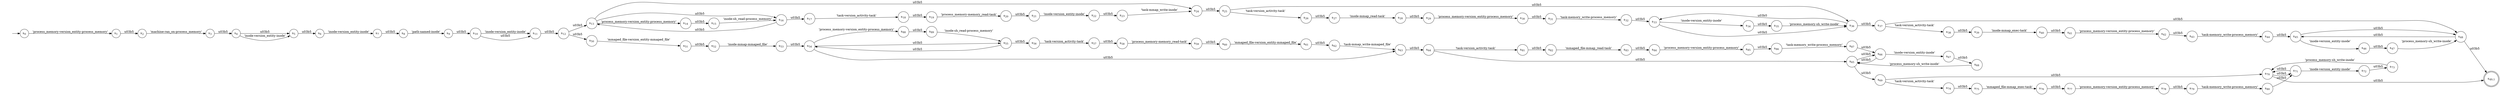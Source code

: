 digraph NFA {
    rankdir = LR;
    I [style = invis];
    I -> S0;
    S0 [label = <s<sub>0</sub>>, shape = circle];
    S1 [label = <s<sub>1</sub>>, shape = circle];
    S2 [label = <s<sub>2</sub>>, shape = circle];
    S3 [label = <s<sub>3</sub>>, shape = circle];
    S4 [label = <s<sub>4</sub>>, shape = circle];
    S5 [label = <s<sub>5</sub>>, shape = circle];
    S6 [label = <s<sub>6</sub>>, shape = circle];
    S7 [label = <s<sub>7</sub>>, shape = circle];
    S8 [label = <s<sub>8</sub>>, shape = circle];
    S9 [label = <s<sub>9</sub>>, shape = circle];
    S10 [label = <s<sub>10</sub>>, shape = circle];
    S11 [label = <s<sub>11</sub>>, shape = circle];
    S12 [label = <s<sub>12</sub>>, shape = circle];
    S13 [label = <s<sub>13</sub>>, shape = circle];
    S14 [label = <s<sub>14</sub>>, shape = circle];
    S15 [label = <s<sub>15</sub>>, shape = circle];
    S16 [label = <s<sub>16</sub>>, shape = circle];
    S17 [label = <s<sub>17</sub>>, shape = circle];
    S18 [label = <s<sub>18</sub>>, shape = circle];
    S19 [label = <s<sub>19</sub>>, shape = circle];
    S20 [label = <s<sub>20</sub>>, shape = circle];
    S21 [label = <s<sub>21</sub>>, shape = circle];
    S22 [label = <s<sub>22</sub>>, shape = circle];
    S23 [label = <s<sub>23</sub>>, shape = circle];
    S24 [label = <s<sub>24</sub>>, shape = circle];
    S25 [label = <s<sub>25</sub>>, shape = circle];
    S26 [label = <s<sub>26</sub>>, shape = circle];
    S27 [label = <s<sub>27</sub>>, shape = circle];
    S28 [label = <s<sub>28</sub>>, shape = circle];
    S29 [label = <s<sub>29</sub>>, shape = circle];
    S30 [label = <s<sub>30</sub>>, shape = circle];
    S31 [label = <s<sub>31</sub>>, shape = circle];
    S32 [label = <s<sub>32</sub>>, shape = circle];
    S33 [label = <s<sub>33</sub>>, shape = circle];
    S34 [label = <s<sub>34</sub>>, shape = circle];
    S35 [label = <s<sub>35</sub>>, shape = circle];
    S36 [label = <s<sub>36</sub>>, shape = circle];
    S37 [label = <s<sub>37</sub>>, shape = circle];
    S38 [label = <s<sub>38</sub>>, shape = circle];
    S39 [label = <s<sub>39</sub>>, shape = circle];
    S40 [label = <s<sub>40</sub>>, shape = circle];
    S41 [label = <s<sub>41</sub>>, shape = circle];
    S42 [label = <s<sub>42</sub>>, shape = circle];
    S43 [label = <s<sub>43</sub>>, shape = circle];
    S44 [label = <s<sub>44</sub>>, shape = circle];
    S45 [label = <s<sub>45</sub>>, shape = circle];
    S46 [label = <s<sub>46</sub>>, shape = circle];
    S47 [label = <s<sub>47</sub>>, shape = circle];
    S48 [label = <s<sub>48</sub>>, shape = circle];
    S48 -> S45 [label = "\u03b5"];
    S49 [label = <s<sub>49,1</sub>>, shape = circle, peripheries = 2];
    S48 -> S49 [label = "\u03b5"];
    S47 -> S48 [label = "'process_memory-sh_write-inode'"];
    S46 -> S47 [label = "\u03b5"];
    S45 -> S46 [label = "'inode-version_entity-inode'"];
    S45 -> S48 [label = "\u03b5"];
    S44 -> S45 [label = "\u03b5"];
    S43 -> S44 [label = "'task-memory_write-process_memory'"];
    S42 -> S43 [label = "\u03b5"];
    S41 -> S42 [label = "'process_memory-version_entity-process_memory'"];
    S40 -> S41 [label = "\u03b5"];
    S39 -> S40 [label = "'inode-mmap_exec-task'"];
    S38 -> S39 [label = "\u03b5"];
    S37 -> S38 [label = "'task-version_activity-task'"];
    S37 -> S48 [label = "\u03b5"];
    S36 -> S37 [label = "\u03b5"];
    S36 -> S33 [label = "\u03b5"];
    S35 -> S36 [label = "'process_memory-sh_write-inode'"];
    S34 -> S35 [label = "\u03b5"];
    S33 -> S34 [label = "'inode-version_entity-inode'"];
    S33 -> S36 [label = "\u03b5"];
    S32 -> S33 [label = "\u03b5"];
    S31 -> S32 [label = "'task-memory_write-process_memory'"];
    S30 -> S31 [label = "\u03b5"];
    S29 -> S30 [label = "'process_memory-version_entity-process_memory'"];
    S28 -> S29 [label = "\u03b5"];
    S27 -> S28 [label = "'inode-mmap_read-task'"];
    S26 -> S27 [label = "\u03b5"];
    S25 -> S26 [label = "'task-version_activity-task'"];
    S25 -> S36 [label = "\u03b5"];
    S24 -> S25 [label = "\u03b5"];
    S23 -> S24 [label = "'task-mmap_write-inode'"];
    S22 -> S23 [label = "\u03b5"];
    S21 -> S22 [label = "'inode-version_entity-inode'"];
    S20 -> S21 [label = "\u03b5"];
    S19 -> S20 [label = "'process_memory-memory_read-task'"];
    S18 -> S19 [label = "\u03b5"];
    S17 -> S18 [label = "'task-version_activity-task'"];
    S16 -> S17 [label = "\u03b5"];
    S16 -> S13 [label = "\u03b5"];
    S15 -> S16 [label = "'inode-sh_read-process_memory'"];
    S14 -> S15 [label = "\u03b5"];
    S13 -> S14 [label = "'process_memory-version_entity-process_memory'"];
    S13 -> S16 [label = "\u03b5"];
    S13 -> S24 [label = "\u03b5"];
    S12 -> S13 [label = "\u03b5"];
    S50 [label = <s<sub>50</sub>>, shape = circle];
    S51 [label = <s<sub>51</sub>>, shape = circle];
    S52 [label = <s<sub>52</sub>>, shape = circle];
    S53 [label = <s<sub>53</sub>>, shape = circle];
    S54 [label = <s<sub>54</sub>>, shape = circle];
    S55 [label = <s<sub>55</sub>>, shape = circle];
    S55 -> S54 [label = "\u03b5"];
    S56 [label = <s<sub>56</sub>>, shape = circle];
    S57 [label = <s<sub>57</sub>>, shape = circle];
    S58 [label = <s<sub>58</sub>>, shape = circle];
    S59 [label = <s<sub>59</sub>>, shape = circle];
    S60 [label = <s<sub>60</sub>>, shape = circle];
    S61 [label = <s<sub>61</sub>>, shape = circle];
    S62 [label = <s<sub>62</sub>>, shape = circle];
    S63 [label = <s<sub>63</sub>>, shape = circle];
    S64 [label = <s<sub>64</sub>>, shape = circle];
    S65 [label = <s<sub>65</sub>>, shape = circle];
    S66 [label = <s<sub>66</sub>>, shape = circle];
    S66 -> S65 [label = "\u03b5"];
    S67 [label = <s<sub>67</sub>>, shape = circle];
    S68 [label = <s<sub>68</sub>>, shape = circle];
    S68 -> S65 [label = "'process_memory-sh_write-inode'"];
    S67 -> S68 [label = "\u03b5"];
    S66 -> S67 [label = "'inode-version_entity-inode'"];
    S65 -> S66 [label = "\u03b5"];
    S69 [label = <s<sub>69</sub>>, shape = circle];
    S70 [label = <s<sub>70</sub>>, shape = circle];
    S71 [label = <s<sub>71</sub>>, shape = circle];
    S71 -> S70 [label = "\u03b5"];
    S72 [label = <s<sub>72</sub>>, shape = circle];
    S73 [label = <s<sub>73</sub>>, shape = circle];
    S73 -> S70 [label = "'process_memory-sh_write-inode'"];
    S72 -> S73 [label = "\u03b5"];
    S71 -> S72 [label = "'inode-version_entity-inode'"];
    S70 -> S71 [label = "\u03b5"];
    S70 -> S49 [label = "\u03b5"];
    S69 -> S70 [label = "\u03b5"];
    S74 [label = <s<sub>74</sub>>, shape = circle];
    S75 [label = <s<sub>75</sub>>, shape = circle];
    S76 [label = <s<sub>76</sub>>, shape = circle];
    S77 [label = <s<sub>77</sub>>, shape = circle];
    S78 [label = <s<sub>78</sub>>, shape = circle];
    S79 [label = <s<sub>79</sub>>, shape = circle];
    S80 [label = <s<sub>80</sub>>, shape = circle];
    S80 -> S71 [label = "\u03b5"];
    S79 -> S80 [label = "'task-memory_write-process_memory'"];
    S78 -> S79 [label = "\u03b5"];
    S77 -> S78 [label = "'process_memory-version_entity-process_memory'"];
    S76 -> S77 [label = "\u03b5"];
    S75 -> S76 [label = "'mmaped_file-mmap_exec-task'"];
    S74 -> S75 [label = "\u03b5"];
    S69 -> S74 [label = "'task-version_activity-task'"];
    S65 -> S69 [label = "\u03b5"];
    S64 -> S65 [label = "\u03b5"];
    S81 [label = <s<sub>81</sub>>, shape = circle];
    S82 [label = <s<sub>82</sub>>, shape = circle];
    S83 [label = <s<sub>83</sub>>, shape = circle];
    S84 [label = <s<sub>84</sub>>, shape = circle];
    S85 [label = <s<sub>85</sub>>, shape = circle];
    S86 [label = <s<sub>86</sub>>, shape = circle];
    S87 [label = <s<sub>87</sub>>, shape = circle];
    S87 -> S66 [label = "\u03b5"];
    S86 -> S87 [label = "'task-memory_write-process_memory'"];
    S85 -> S86 [label = "\u03b5"];
    S84 -> S85 [label = "'process_memory-version_entity-process_memory'"];
    S83 -> S84 [label = "\u03b5"];
    S82 -> S83 [label = "'mmaped_file-mmap_read-task'"];
    S81 -> S82 [label = "\u03b5"];
    S64 -> S81 [label = "'task-version_activity-task'"];
    S63 -> S64 [label = "\u03b5"];
    S62 -> S63 [label = "'task-mmap_write-mmaped_file'"];
    S61 -> S62 [label = "\u03b5"];
    S60 -> S61 [label = "'mmaped_file-version_entity-mmaped_file'"];
    S59 -> S60 [label = "\u03b5"];
    S58 -> S59 [label = "'process_memory-memory_read-task'"];
    S57 -> S58 [label = "\u03b5"];
    S56 -> S57 [label = "'task-version_activity-task'"];
    S55 -> S56 [label = "\u03b5"];
    S54 -> S55 [label = "\u03b5"];
    S54 -> S63 [label = "\u03b5"];
    S88 [label = <s<sub>88</sub>>, shape = circle];
    S89 [label = <s<sub>89</sub>>, shape = circle];
    S89 -> S55 [label = "'inode-sh_read-process_memory'"];
    S88 -> S89 [label = "\u03b5"];
    S54 -> S88 [label = "'process_memory-version_entity-process_memory'"];
    S53 -> S54 [label = "\u03b5"];
    S52 -> S53 [label = "'inode-mmap-mmaped_file'"];
    S51 -> S52 [label = "\u03b5"];
    S50 -> S51 [label = "'mmaped_file-version_entity-mmaped_file'"];
    S12 -> S50 [label = "\u03b5"];
    S11 -> S12 [label = "\u03b5"];
    S10 -> S11 [label = "'inode-version_entity-inode'"];
    S10 -> S11 [label = "\u03b5"];
    S9 -> S10 [label = "\u03b5"];
    S8 -> S9 [label = "'path-named-inode'"];
    S7 -> S8 [label = "\u03b5"];
    S6 -> S7 [label = "'inode-version_entity-inode'"];
    S5 -> S6 [label = "\u03b5"];
    S4 -> S5 [label = "\u03b5"];
    S4 -> S5 [label = "'inode-version_entity-inode'"];
    S3 -> S4 [label = "\u03b5"];
    S2 -> S3 [label = "'machine-ran_on-process_memory'"];
    S1 -> S2 [label = "\u03b5"];
    S0 -> S1 [label = "'process_memory-version_entity-process_memory'"];
}
